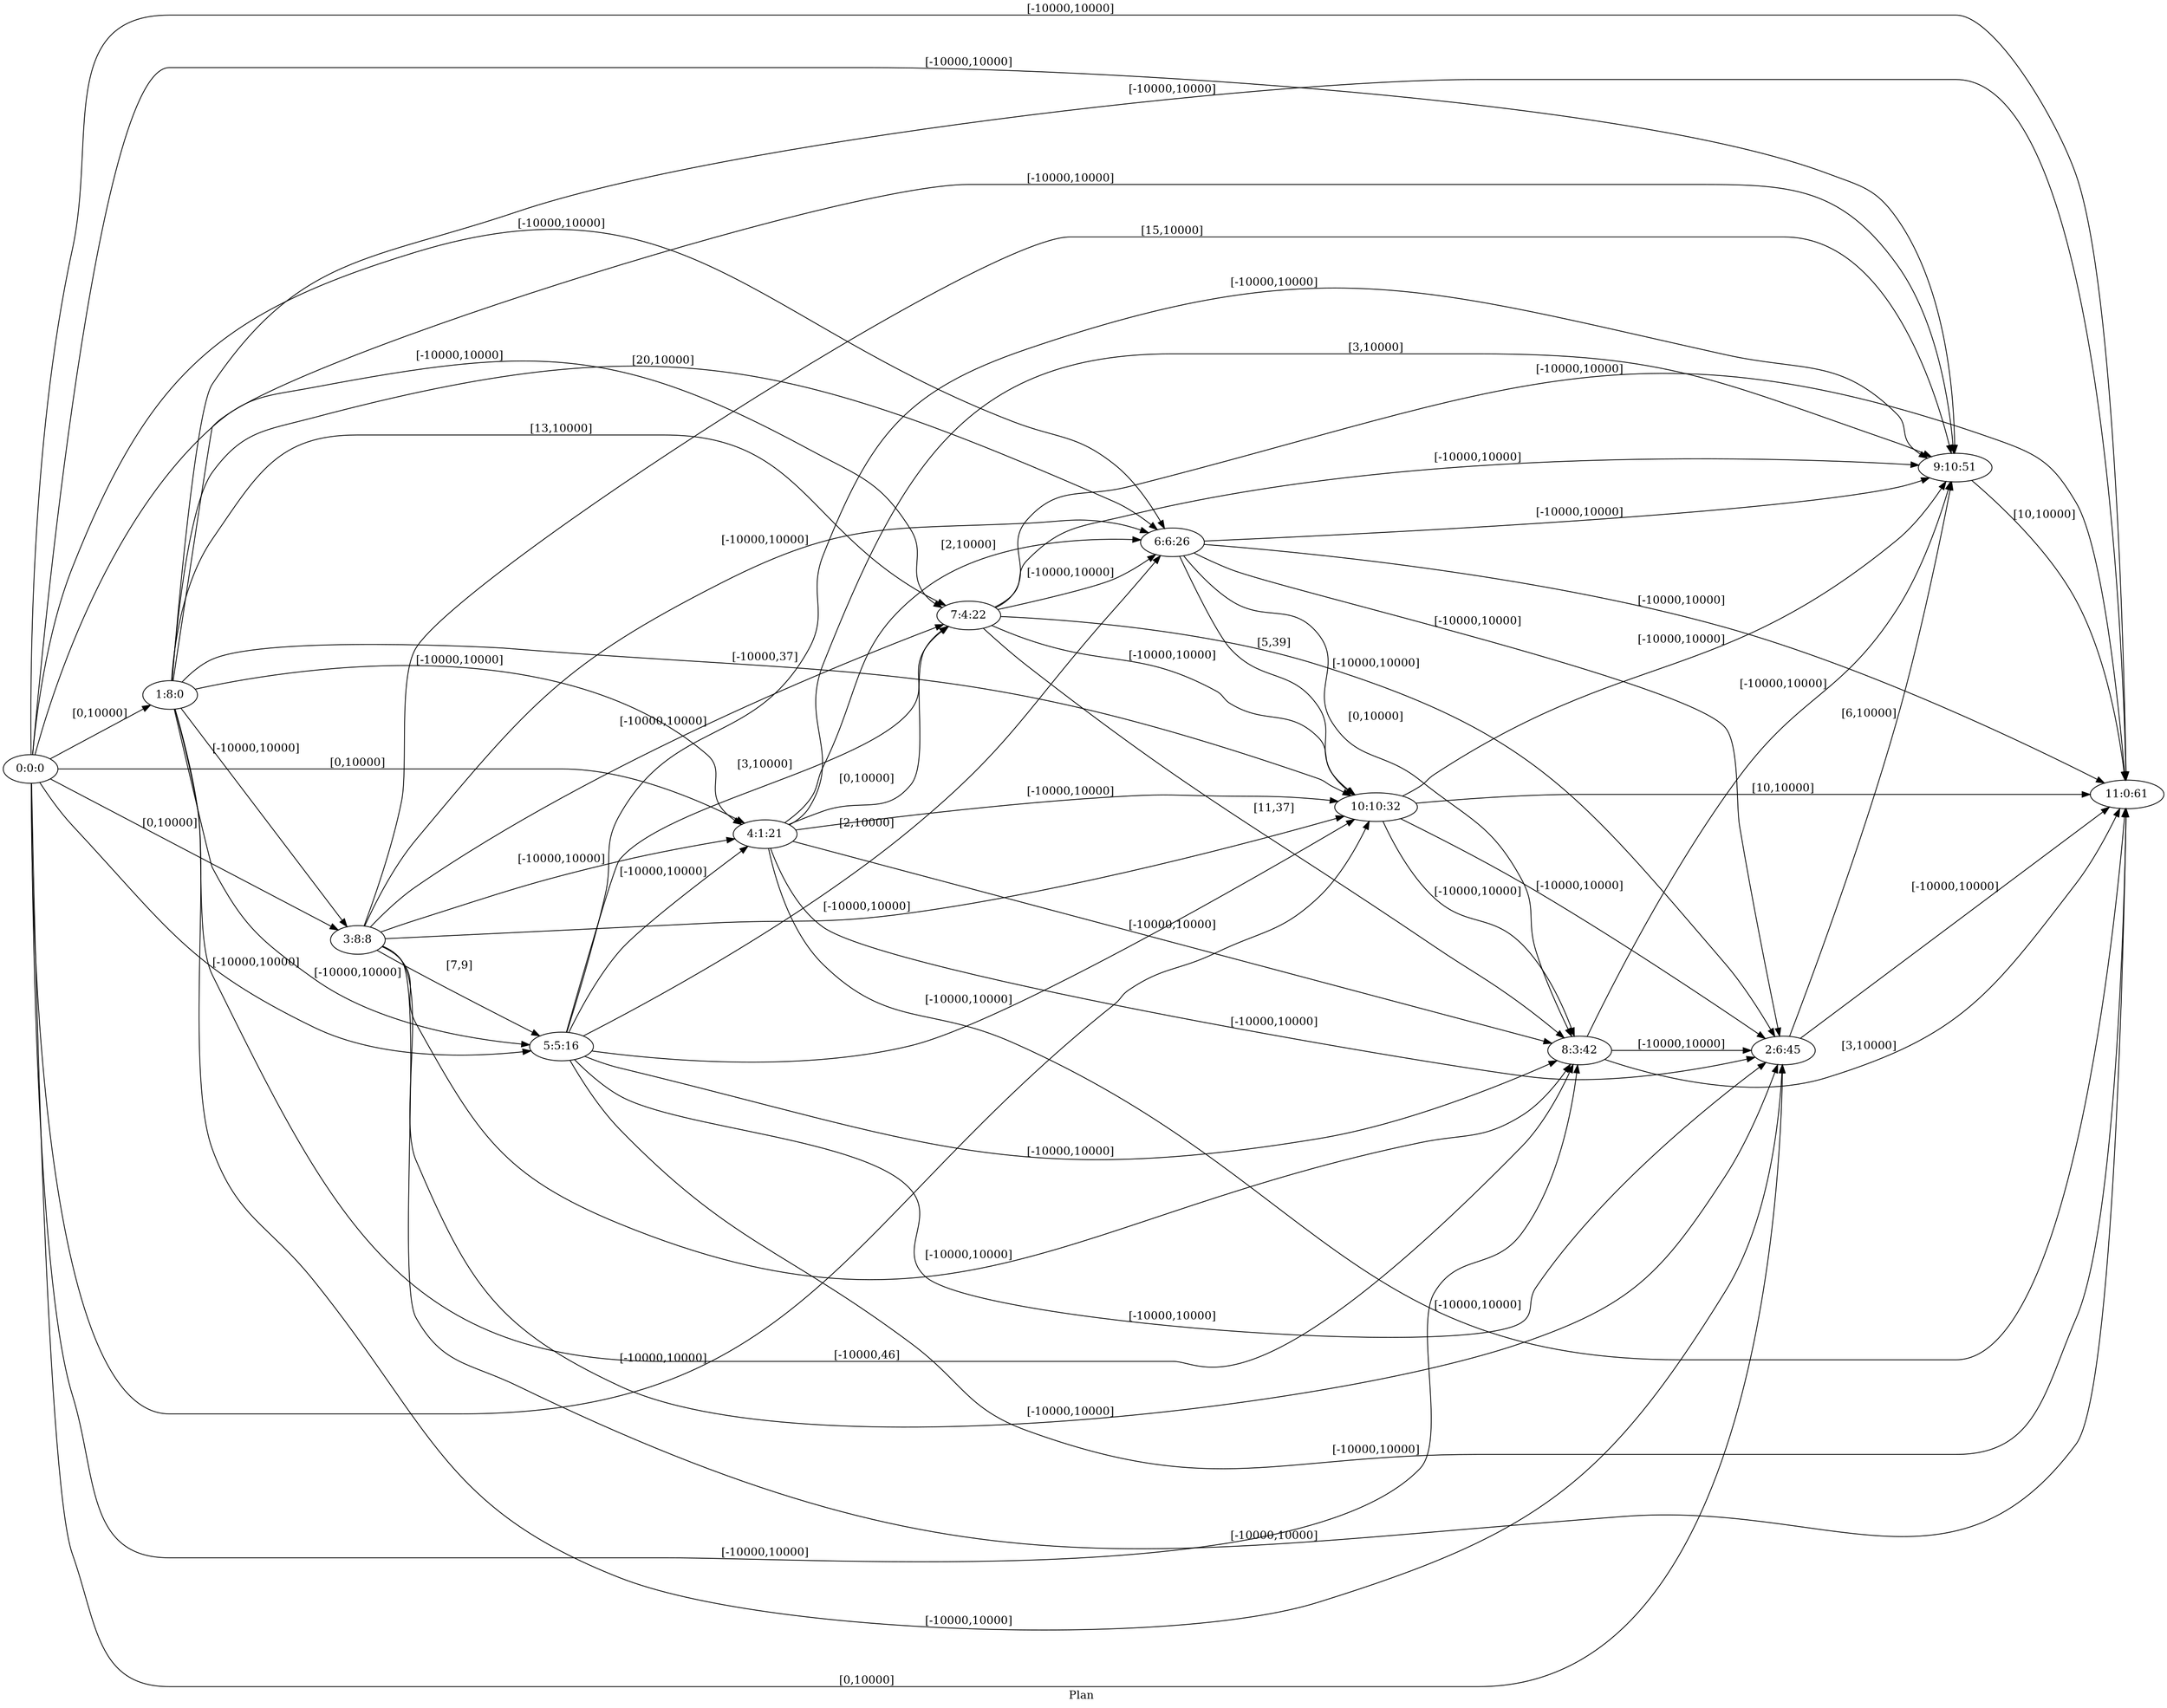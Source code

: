 digraph G {
 rankdir = LR;
 nodesep = .45; 
 size = 30;
label="Plan ";
 fldt = 0.380028;
"0:0:0"->"1:8:0"[ label = "[0,10000]"];
"0:0:0"->"2:6:45"[ label = "[0,10000]"];
"0:0:0"->"3:8:8"[ label = "[0,10000]"];
"0:0:0"->"4:1:21"[ label = "[0,10000]"];
"0:0:0"->"5:5:16"[ label = "[-10000,10000]"];
"0:0:0"->"6:6:26"[ label = "[-10000,10000]"];
"0:0:0"->"7:4:22"[ label = "[-10000,10000]"];
"0:0:0"->"8:3:42"[ label = "[-10000,10000]"];
"0:0:0"->"9:10:51"[ label = "[-10000,10000]"];
"0:0:0"->"10:10:32"[ label = "[-10000,10000]"];
"0:0:0"->"11:0:61"[ label = "[-10000,10000]"];
"1:8:0"->"2:6:45"[ label = "[-10000,10000]"];
"1:8:0"->"3:8:8"[ label = "[-10000,10000]"];
"1:8:0"->"4:1:21"[ label = "[-10000,10000]"];
"1:8:0"->"5:5:16"[ label = "[-10000,10000]"];
"1:8:0"->"6:6:26"[ label = "[20,10000]"];
"1:8:0"->"7:4:22"[ label = "[13,10000]"];
"1:8:0"->"8:3:42"[ label = "[-10000,46]"];
"1:8:0"->"9:10:51"[ label = "[-10000,10000]"];
"1:8:0"->"10:10:32"[ label = "[-10000,37]"];
"1:8:0"->"11:0:61"[ label = "[-10000,10000]"];
"2:6:45"->"9:10:51"[ label = "[6,10000]"];
"2:6:45"->"11:0:61"[ label = "[-10000,10000]"];
"3:8:8"->"2:6:45"[ label = "[-10000,10000]"];
"3:8:8"->"4:1:21"[ label = "[-10000,10000]"];
"3:8:8"->"5:5:16"[ label = "[7,9]"];
"3:8:8"->"6:6:26"[ label = "[-10000,10000]"];
"3:8:8"->"7:4:22"[ label = "[-10000,10000]"];
"3:8:8"->"8:3:42"[ label = "[-10000,10000]"];
"3:8:8"->"9:10:51"[ label = "[15,10000]"];
"3:8:8"->"10:10:32"[ label = "[-10000,10000]"];
"3:8:8"->"11:0:61"[ label = "[-10000,10000]"];
"4:1:21"->"2:6:45"[ label = "[-10000,10000]"];
"4:1:21"->"6:6:26"[ label = "[2,10000]"];
"4:1:21"->"7:4:22"[ label = "[0,10000]"];
"4:1:21"->"8:3:42"[ label = "[-10000,10000]"];
"4:1:21"->"9:10:51"[ label = "[3,10000]"];
"4:1:21"->"10:10:32"[ label = "[-10000,10000]"];
"4:1:21"->"11:0:61"[ label = "[-10000,10000]"];
"5:5:16"->"2:6:45"[ label = "[-10000,10000]"];
"5:5:16"->"4:1:21"[ label = "[-10000,10000]"];
"5:5:16"->"6:6:26"[ label = "[2,10000]"];
"5:5:16"->"7:4:22"[ label = "[3,10000]"];
"5:5:16"->"8:3:42"[ label = "[-10000,10000]"];
"5:5:16"->"9:10:51"[ label = "[-10000,10000]"];
"5:5:16"->"10:10:32"[ label = "[-10000,10000]"];
"5:5:16"->"11:0:61"[ label = "[-10000,10000]"];
"6:6:26"->"2:6:45"[ label = "[-10000,10000]"];
"6:6:26"->"8:3:42"[ label = "[0,10000]"];
"6:6:26"->"9:10:51"[ label = "[-10000,10000]"];
"6:6:26"->"10:10:32"[ label = "[5,39]"];
"6:6:26"->"11:0:61"[ label = "[-10000,10000]"];
"7:4:22"->"2:6:45"[ label = "[-10000,10000]"];
"7:4:22"->"6:6:26"[ label = "[-10000,10000]"];
"7:4:22"->"8:3:42"[ label = "[11,37]"];
"7:4:22"->"9:10:51"[ label = "[-10000,10000]"];
"7:4:22"->"10:10:32"[ label = "[-10000,10000]"];
"7:4:22"->"11:0:61"[ label = "[-10000,10000]"];
"8:3:42"->"2:6:45"[ label = "[-10000,10000]"];
"8:3:42"->"9:10:51"[ label = "[-10000,10000]"];
"8:3:42"->"11:0:61"[ label = "[3,10000]"];
"9:10:51"->"11:0:61"[ label = "[10,10000]"];
"10:10:32"->"2:6:45"[ label = "[-10000,10000]"];
"10:10:32"->"8:3:42"[ label = "[-10000,10000]"];
"10:10:32"->"9:10:51"[ label = "[-10000,10000]"];
"10:10:32"->"11:0:61"[ label = "[10,10000]"];
}
